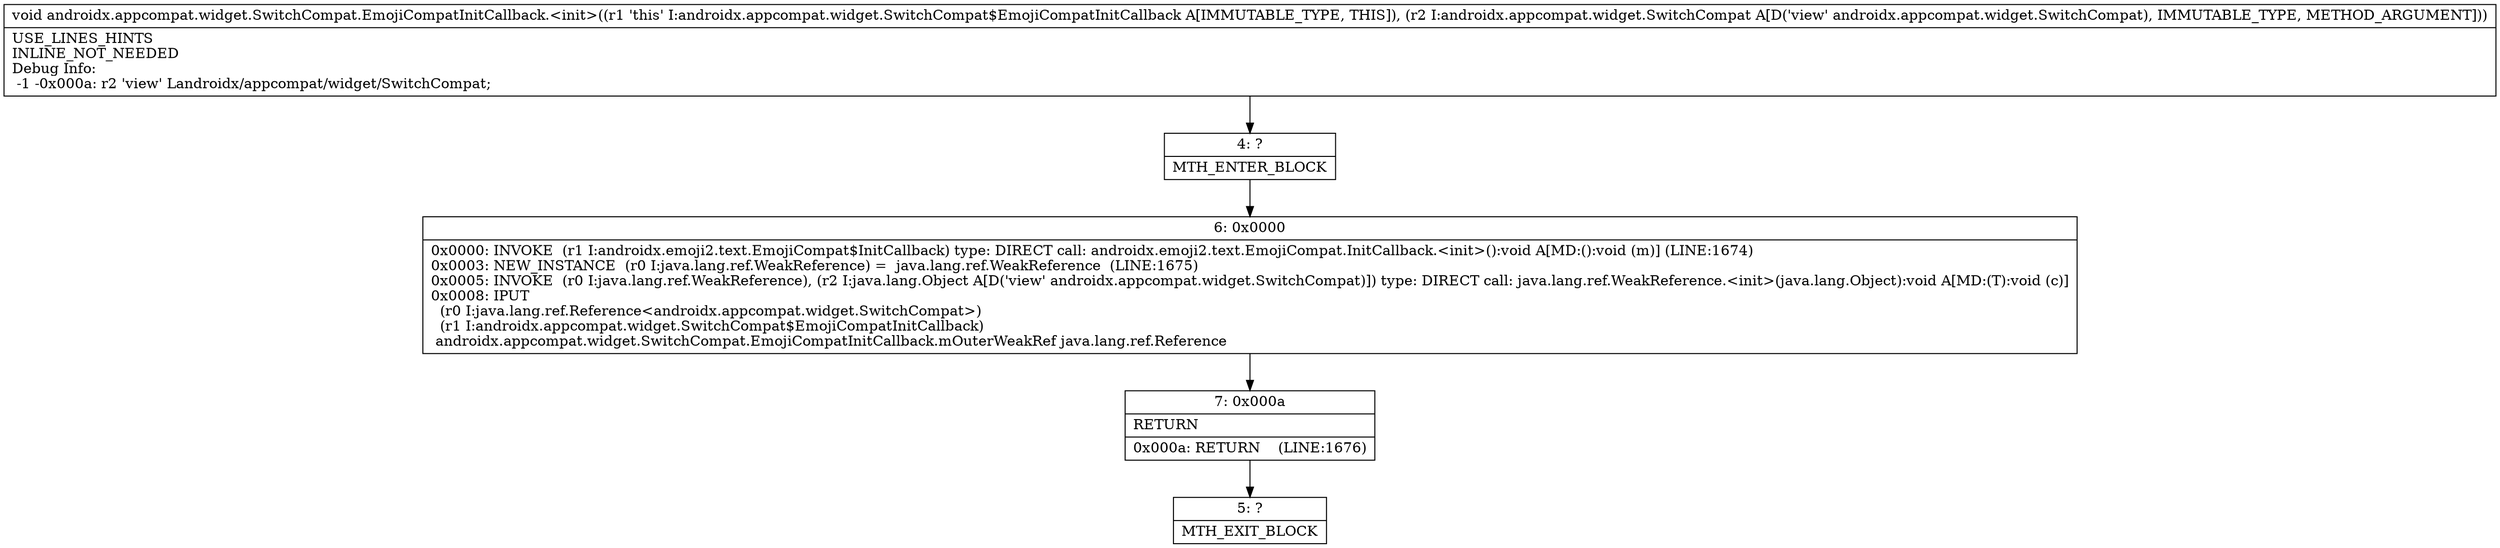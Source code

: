 digraph "CFG forandroidx.appcompat.widget.SwitchCompat.EmojiCompatInitCallback.\<init\>(Landroidx\/appcompat\/widget\/SwitchCompat;)V" {
Node_4 [shape=record,label="{4\:\ ?|MTH_ENTER_BLOCK\l}"];
Node_6 [shape=record,label="{6\:\ 0x0000|0x0000: INVOKE  (r1 I:androidx.emoji2.text.EmojiCompat$InitCallback) type: DIRECT call: androidx.emoji2.text.EmojiCompat.InitCallback.\<init\>():void A[MD:():void (m)] (LINE:1674)\l0x0003: NEW_INSTANCE  (r0 I:java.lang.ref.WeakReference) =  java.lang.ref.WeakReference  (LINE:1675)\l0x0005: INVOKE  (r0 I:java.lang.ref.WeakReference), (r2 I:java.lang.Object A[D('view' androidx.appcompat.widget.SwitchCompat)]) type: DIRECT call: java.lang.ref.WeakReference.\<init\>(java.lang.Object):void A[MD:(T):void (c)]\l0x0008: IPUT  \l  (r0 I:java.lang.ref.Reference\<androidx.appcompat.widget.SwitchCompat\>)\l  (r1 I:androidx.appcompat.widget.SwitchCompat$EmojiCompatInitCallback)\l androidx.appcompat.widget.SwitchCompat.EmojiCompatInitCallback.mOuterWeakRef java.lang.ref.Reference \l}"];
Node_7 [shape=record,label="{7\:\ 0x000a|RETURN\l|0x000a: RETURN    (LINE:1676)\l}"];
Node_5 [shape=record,label="{5\:\ ?|MTH_EXIT_BLOCK\l}"];
MethodNode[shape=record,label="{void androidx.appcompat.widget.SwitchCompat.EmojiCompatInitCallback.\<init\>((r1 'this' I:androidx.appcompat.widget.SwitchCompat$EmojiCompatInitCallback A[IMMUTABLE_TYPE, THIS]), (r2 I:androidx.appcompat.widget.SwitchCompat A[D('view' androidx.appcompat.widget.SwitchCompat), IMMUTABLE_TYPE, METHOD_ARGUMENT]))  | USE_LINES_HINTS\lINLINE_NOT_NEEDED\lDebug Info:\l  \-1 \-0x000a: r2 'view' Landroidx\/appcompat\/widget\/SwitchCompat;\l}"];
MethodNode -> Node_4;Node_4 -> Node_6;
Node_6 -> Node_7;
Node_7 -> Node_5;
}

